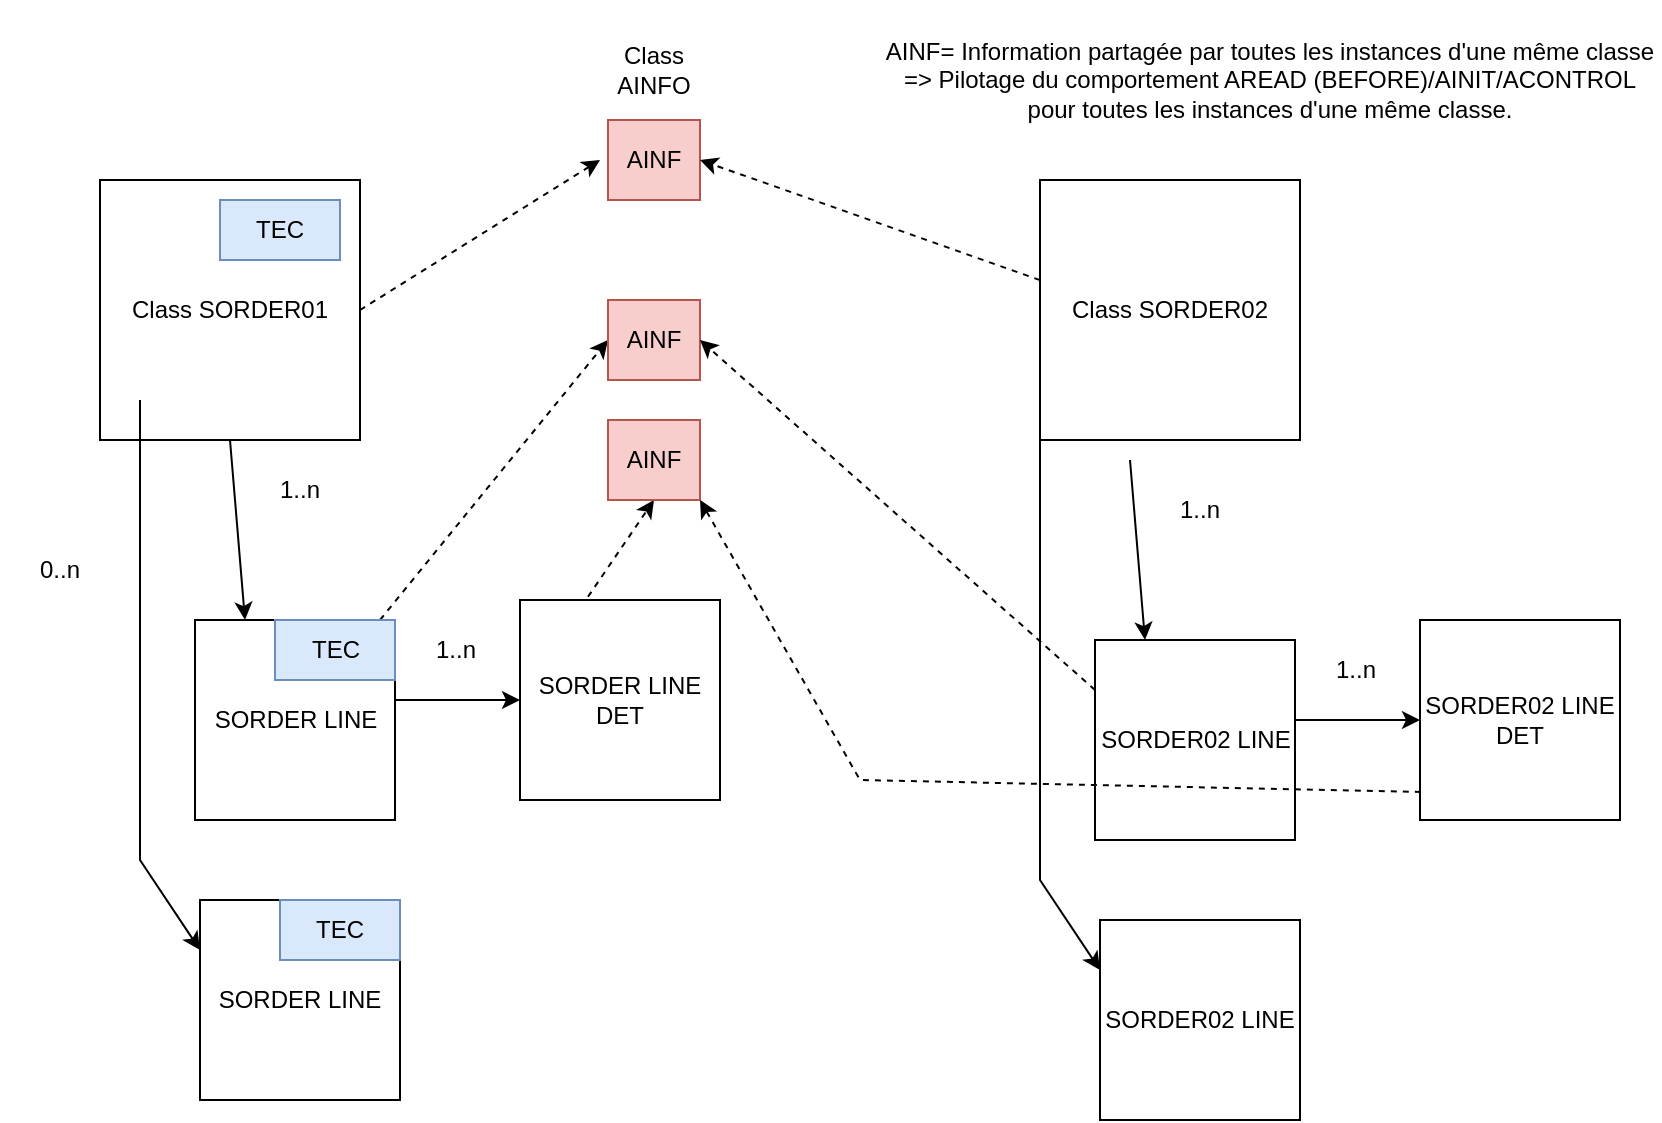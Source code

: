 <mxfile version="24.7.17">
  <diagram name="Page-1" id="e_rNcnIGrn5cpi9299Yu">
    <mxGraphModel dx="1050" dy="655" grid="1" gridSize="10" guides="1" tooltips="1" connect="1" arrows="1" fold="1" page="1" pageScale="1" pageWidth="827" pageHeight="1169" math="0" shadow="0">
      <root>
        <mxCell id="0" />
        <mxCell id="1" parent="0" />
        <mxCell id="9P4O5lqwGNktBoMZYdDR-1" value="Class SORDER01" style="whiteSpace=wrap;html=1;aspect=fixed;" vertex="1" parent="1">
          <mxGeometry x="100" y="100" width="130" height="130" as="geometry" />
        </mxCell>
        <mxCell id="9P4O5lqwGNktBoMZYdDR-2" value="SORDER LINE" style="whiteSpace=wrap;html=1;aspect=fixed;" vertex="1" parent="1">
          <mxGeometry x="147.5" y="320" width="100" height="100" as="geometry" />
        </mxCell>
        <mxCell id="9P4O5lqwGNktBoMZYdDR-3" value="SORDER LINE" style="whiteSpace=wrap;html=1;aspect=fixed;" vertex="1" parent="1">
          <mxGeometry x="150" y="460" width="100" height="100" as="geometry" />
        </mxCell>
        <mxCell id="9P4O5lqwGNktBoMZYdDR-17" value="" style="endArrow=classic;html=1;rounded=0;dashed=1;exitX=1;exitY=0.5;exitDx=0;exitDy=0;" edge="1" parent="1" source="9P4O5lqwGNktBoMZYdDR-1">
          <mxGeometry width="50" height="50" relative="1" as="geometry">
            <mxPoint x="210" y="170" as="sourcePoint" />
            <mxPoint x="350" y="90" as="targetPoint" />
          </mxGeometry>
        </mxCell>
        <mxCell id="9P4O5lqwGNktBoMZYdDR-18" value="" style="endArrow=classic;html=1;rounded=0;exitX=0.5;exitY=1;exitDx=0;exitDy=0;entryX=0.25;entryY=0;entryDx=0;entryDy=0;" edge="1" parent="1" source="9P4O5lqwGNktBoMZYdDR-1" target="9P4O5lqwGNktBoMZYdDR-2">
          <mxGeometry width="50" height="50" relative="1" as="geometry">
            <mxPoint x="100" y="272" as="sourcePoint" />
            <mxPoint x="150" y="300" as="targetPoint" />
          </mxGeometry>
        </mxCell>
        <mxCell id="9P4O5lqwGNktBoMZYdDR-19" value="AINF= Information partagée par toutes les instances d&#39;une même classe&lt;br&gt;=&amp;gt; Pilotage du comportement AREAD (BEFORE)/AINIT/ACONTROL pour toutes les instances d&#39;une même classe." style="text;html=1;align=center;verticalAlign=middle;whiteSpace=wrap;rounded=0;" vertex="1" parent="1">
          <mxGeometry x="490" y="10" width="390" height="80" as="geometry" />
        </mxCell>
        <mxCell id="9P4O5lqwGNktBoMZYdDR-20" value="1..n" style="text;html=1;align=center;verticalAlign=middle;whiteSpace=wrap;rounded=0;" vertex="1" parent="1">
          <mxGeometry x="170" y="240" width="60" height="30" as="geometry" />
        </mxCell>
        <mxCell id="9P4O5lqwGNktBoMZYdDR-21" value="" style="endArrow=classic;html=1;rounded=0;exitX=0.25;exitY=1;exitDx=0;exitDy=0;entryX=0;entryY=0.25;entryDx=0;entryDy=0;" edge="1" parent="1" target="9P4O5lqwGNktBoMZYdDR-3">
          <mxGeometry width="50" height="50" relative="1" as="geometry">
            <mxPoint x="120" y="210" as="sourcePoint" />
            <mxPoint x="120" y="440" as="targetPoint" />
            <Array as="points">
              <mxPoint x="120" y="440" />
            </Array>
          </mxGeometry>
        </mxCell>
        <mxCell id="9P4O5lqwGNktBoMZYdDR-22" value="0..n" style="text;html=1;align=center;verticalAlign=middle;whiteSpace=wrap;rounded=0;" vertex="1" parent="1">
          <mxGeometry x="50" y="280" width="60" height="30" as="geometry" />
        </mxCell>
        <mxCell id="9P4O5lqwGNktBoMZYdDR-25" value="SORDER LINE&lt;br&gt;DET" style="whiteSpace=wrap;html=1;aspect=fixed;" vertex="1" parent="1">
          <mxGeometry x="310" y="310" width="100" height="100" as="geometry" />
        </mxCell>
        <mxCell id="9P4O5lqwGNktBoMZYdDR-28" value="" style="endArrow=classic;html=1;rounded=0;exitX=0.5;exitY=1;exitDx=0;exitDy=0;entryX=0;entryY=0.5;entryDx=0;entryDy=0;" edge="1" parent="1" target="9P4O5lqwGNktBoMZYdDR-25">
          <mxGeometry width="50" height="50" relative="1" as="geometry">
            <mxPoint x="247.5" y="360" as="sourcePoint" />
            <mxPoint x="255.5" y="450" as="targetPoint" />
          </mxGeometry>
        </mxCell>
        <mxCell id="9P4O5lqwGNktBoMZYdDR-29" value="" style="endArrow=classic;html=1;rounded=0;exitX=0.925;exitY=0;exitDx=0;exitDy=0;entryX=0;entryY=0.5;entryDx=0;entryDy=0;dashed=1;exitPerimeter=0;" edge="1" parent="1" source="9P4O5lqwGNktBoMZYdDR-2" target="9P4O5lqwGNktBoMZYdDR-38">
          <mxGeometry width="50" height="50" relative="1" as="geometry">
            <mxPoint x="245" y="300" as="sourcePoint" />
            <mxPoint x="330" y="180" as="targetPoint" />
          </mxGeometry>
        </mxCell>
        <mxCell id="9P4O5lqwGNktBoMZYdDR-30" value="" style="endArrow=classic;html=1;rounded=0;exitX=0.34;exitY=-0.016;exitDx=0;exitDy=0;entryX=0.5;entryY=1;entryDx=0;entryDy=0;dashed=1;exitPerimeter=0;" edge="1" parent="1" source="9P4O5lqwGNktBoMZYdDR-25" target="9P4O5lqwGNktBoMZYdDR-48">
          <mxGeometry width="50" height="50" relative="1" as="geometry">
            <mxPoint x="405.25" y="300" as="sourcePoint" />
            <mxPoint x="470" y="210" as="targetPoint" />
          </mxGeometry>
        </mxCell>
        <mxCell id="9P4O5lqwGNktBoMZYdDR-32" value="1..n" style="text;html=1;align=center;verticalAlign=middle;whiteSpace=wrap;rounded=0;" vertex="1" parent="1">
          <mxGeometry x="247.5" y="320" width="60" height="30" as="geometry" />
        </mxCell>
        <mxCell id="9P4O5lqwGNktBoMZYdDR-33" value="AINF" style="rounded=0;whiteSpace=wrap;html=1;fillColor=#f8cecc;strokeColor=#b85450;" vertex="1" parent="1">
          <mxGeometry x="354" y="70" width="46" height="40" as="geometry" />
        </mxCell>
        <mxCell id="9P4O5lqwGNktBoMZYdDR-34" value="Class AINFO" style="text;html=1;align=center;verticalAlign=middle;whiteSpace=wrap;rounded=0;" vertex="1" parent="1">
          <mxGeometry x="347" y="30" width="60" height="30" as="geometry" />
        </mxCell>
        <mxCell id="9P4O5lqwGNktBoMZYdDR-36" value="Class SORDER02" style="whiteSpace=wrap;html=1;aspect=fixed;" vertex="1" parent="1">
          <mxGeometry x="570" y="100" width="130" height="130" as="geometry" />
        </mxCell>
        <mxCell id="9P4O5lqwGNktBoMZYdDR-37" value="" style="endArrow=classic;html=1;rounded=0;exitX=0;exitY=0.385;exitDx=0;exitDy=0;exitPerimeter=0;entryX=1;entryY=0.5;entryDx=0;entryDy=0;dashed=1;" edge="1" parent="1" source="9P4O5lqwGNktBoMZYdDR-36" target="9P4O5lqwGNktBoMZYdDR-33">
          <mxGeometry width="50" height="50" relative="1" as="geometry">
            <mxPoint x="490" y="155" as="sourcePoint" />
            <mxPoint x="540" y="105" as="targetPoint" />
          </mxGeometry>
        </mxCell>
        <mxCell id="9P4O5lqwGNktBoMZYdDR-38" value="AINF" style="rounded=0;whiteSpace=wrap;html=1;fillColor=#f8cecc;strokeColor=#b85450;" vertex="1" parent="1">
          <mxGeometry x="354" y="160" width="46" height="40" as="geometry" />
        </mxCell>
        <mxCell id="9P4O5lqwGNktBoMZYdDR-39" value="" style="endArrow=classic;html=1;rounded=0;entryX=1;entryY=0.5;entryDx=0;entryDy=0;dashed=1;exitX=0;exitY=0.25;exitDx=0;exitDy=0;" edge="1" parent="1" source="9P4O5lqwGNktBoMZYdDR-40" target="9P4O5lqwGNktBoMZYdDR-38">
          <mxGeometry width="50" height="50" relative="1" as="geometry">
            <mxPoint x="560" y="300" as="sourcePoint" />
            <mxPoint x="514" y="195" as="targetPoint" />
          </mxGeometry>
        </mxCell>
        <mxCell id="9P4O5lqwGNktBoMZYdDR-40" value="SORDER02 LINE" style="whiteSpace=wrap;html=1;aspect=fixed;" vertex="1" parent="1">
          <mxGeometry x="597.5" y="330" width="100" height="100" as="geometry" />
        </mxCell>
        <mxCell id="9P4O5lqwGNktBoMZYdDR-41" value="SORDER02 LINE" style="whiteSpace=wrap;html=1;aspect=fixed;" vertex="1" parent="1">
          <mxGeometry x="600" y="470" width="100" height="100" as="geometry" />
        </mxCell>
        <mxCell id="9P4O5lqwGNktBoMZYdDR-42" value="" style="endArrow=classic;html=1;rounded=0;exitX=0.5;exitY=1;exitDx=0;exitDy=0;entryX=0.25;entryY=0;entryDx=0;entryDy=0;" edge="1" parent="1" target="9P4O5lqwGNktBoMZYdDR-40">
          <mxGeometry width="50" height="50" relative="1" as="geometry">
            <mxPoint x="615" y="240" as="sourcePoint" />
            <mxPoint x="600" y="310" as="targetPoint" />
          </mxGeometry>
        </mxCell>
        <mxCell id="9P4O5lqwGNktBoMZYdDR-43" value="1..n" style="text;html=1;align=center;verticalAlign=middle;whiteSpace=wrap;rounded=0;" vertex="1" parent="1">
          <mxGeometry x="620" y="250" width="60" height="30" as="geometry" />
        </mxCell>
        <mxCell id="9P4O5lqwGNktBoMZYdDR-44" value="" style="endArrow=classic;html=1;rounded=0;exitX=0.25;exitY=1;exitDx=0;exitDy=0;entryX=0;entryY=0.25;entryDx=0;entryDy=0;" edge="1" parent="1" target="9P4O5lqwGNktBoMZYdDR-41">
          <mxGeometry width="50" height="50" relative="1" as="geometry">
            <mxPoint x="570" y="220" as="sourcePoint" />
            <mxPoint x="570" y="450" as="targetPoint" />
            <Array as="points">
              <mxPoint x="570" y="450" />
            </Array>
          </mxGeometry>
        </mxCell>
        <mxCell id="9P4O5lqwGNktBoMZYdDR-45" value="SORDER02 LINE&lt;br&gt;DET" style="whiteSpace=wrap;html=1;aspect=fixed;" vertex="1" parent="1">
          <mxGeometry x="760" y="320" width="100" height="100" as="geometry" />
        </mxCell>
        <mxCell id="9P4O5lqwGNktBoMZYdDR-46" value="" style="endArrow=classic;html=1;rounded=0;exitX=0.5;exitY=1;exitDx=0;exitDy=0;entryX=0;entryY=0.5;entryDx=0;entryDy=0;" edge="1" parent="1" target="9P4O5lqwGNktBoMZYdDR-45">
          <mxGeometry width="50" height="50" relative="1" as="geometry">
            <mxPoint x="697.5" y="370" as="sourcePoint" />
            <mxPoint x="705.5" y="460" as="targetPoint" />
          </mxGeometry>
        </mxCell>
        <mxCell id="9P4O5lqwGNktBoMZYdDR-47" value="1..n" style="text;html=1;align=center;verticalAlign=middle;whiteSpace=wrap;rounded=0;" vertex="1" parent="1">
          <mxGeometry x="697.5" y="330" width="60" height="30" as="geometry" />
        </mxCell>
        <mxCell id="9P4O5lqwGNktBoMZYdDR-48" value="AINF" style="rounded=0;whiteSpace=wrap;html=1;fillColor=#f8cecc;strokeColor=#b85450;" vertex="1" parent="1">
          <mxGeometry x="354" y="220" width="46" height="40" as="geometry" />
        </mxCell>
        <mxCell id="9P4O5lqwGNktBoMZYdDR-49" value="" style="endArrow=classic;html=1;rounded=0;exitX=0.004;exitY=0.86;exitDx=0;exitDy=0;entryX=1;entryY=1;entryDx=0;entryDy=0;dashed=1;exitPerimeter=0;" edge="1" parent="1" source="9P4O5lqwGNktBoMZYdDR-45" target="9P4O5lqwGNktBoMZYdDR-48">
          <mxGeometry width="50" height="50" relative="1" as="geometry">
            <mxPoint x="478.25" y="330" as="sourcePoint" />
            <mxPoint x="450" y="290" as="targetPoint" />
            <Array as="points">
              <mxPoint x="480" y="400" />
            </Array>
          </mxGeometry>
        </mxCell>
        <mxCell id="9P4O5lqwGNktBoMZYdDR-51" value="TEC" style="rounded=0;whiteSpace=wrap;html=1;fillColor=#dae8fc;strokeColor=#6c8ebf;" vertex="1" parent="1">
          <mxGeometry x="160" y="110" width="60" height="30" as="geometry" />
        </mxCell>
        <mxCell id="9P4O5lqwGNktBoMZYdDR-52" value="TEC" style="rounded=0;whiteSpace=wrap;html=1;fillColor=#dae8fc;strokeColor=#6c8ebf;" vertex="1" parent="1">
          <mxGeometry x="187.5" y="320" width="60" height="30" as="geometry" />
        </mxCell>
        <mxCell id="9P4O5lqwGNktBoMZYdDR-53" value="TEC" style="rounded=0;whiteSpace=wrap;html=1;fillColor=#dae8fc;strokeColor=#6c8ebf;" vertex="1" parent="1">
          <mxGeometry x="190" y="460" width="60" height="30" as="geometry" />
        </mxCell>
      </root>
    </mxGraphModel>
  </diagram>
</mxfile>
